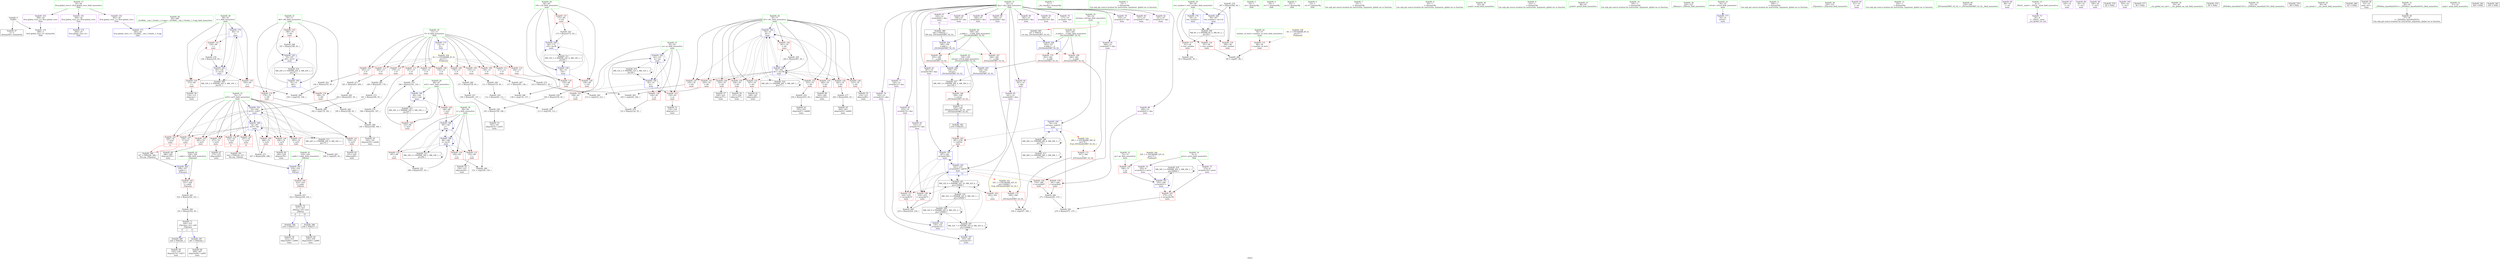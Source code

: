 digraph "SVFG" {
	label="SVFG";

	Node0x562b525c3ed0 [shape=record,color=grey,label="{NodeID: 0\nNullPtr}"];
	Node0x562b525c3ed0 -> Node0x562b525e8a90[style=solid];
	Node0x562b525c3ed0 -> Node0x562b525f1500[style=solid];
	Node0x562b525f9da0 [shape=record,color=grey,label="{NodeID: 277\n263 = Binary(262, 93, )\n}"];
	Node0x562b525f9da0 -> Node0x562b525ea9b0[style=solid];
	Node0x562b525ec480 [shape=record,color=blue,label="{NodeID: 194\n76\<--14\ni61\<--\nmain\n}"];
	Node0x562b525ec480 -> Node0x562b525efd40[style=dashed];
	Node0x562b525ec480 -> Node0x562b525efe10[style=dashed];
	Node0x562b525ec480 -> Node0x562b525efee0[style=dashed];
	Node0x562b525ec480 -> Node0x562b525effb0[style=dashed];
	Node0x562b525ec480 -> Node0x562b525f0080[style=dashed];
	Node0x562b525ec480 -> Node0x562b525f0150[style=dashed];
	Node0x562b525ec480 -> Node0x562b525f0220[style=dashed];
	Node0x562b525ec480 -> Node0x562b525f02f0[style=dashed];
	Node0x562b525ec480 -> Node0x562b525f03c0[style=dashed];
	Node0x562b525ec480 -> Node0x562b525f0490[style=dashed];
	Node0x562b525ec480 -> Node0x562b525ec480[style=dashed];
	Node0x562b525ec480 -> Node0x562b525ec7c0[style=dashed];
	Node0x562b525ec480 -> Node0x562b5260cb60[style=dashed];
	Node0x562b525e9040 [shape=record,color=red,label="{NodeID: 111\n187\<--13\n\<--P\nmain\n}"];
	Node0x562b525e9040 -> Node0x562b525f9920[style=solid];
	Node0x562b525e7a00 [shape=record,color=green,label="{NodeID: 28\n64\<--65\ni16\<--i16_field_insensitive\nmain\n}"];
	Node0x562b525e7a00 -> Node0x562b525eeb60[style=solid];
	Node0x562b525e7a00 -> Node0x562b525eec30[style=solid];
	Node0x562b525e7a00 -> Node0x562b525eed00[style=solid];
	Node0x562b525e7a00 -> Node0x562b525f1bb0[style=solid];
	Node0x562b525e7a00 -> Node0x562b525f1fc0[style=solid];
	Node0x562b52624220 [shape=record,color=black,label="{NodeID: 388\n327 = PHI(228, 266, )\n0th arg _Z5prawyi }"];
	Node0x562b52624220 -> Node0x562b525ecb00[style=solid];
	Node0x562b525ef6c0 [shape=record,color=red,label="{NodeID: 139\n228\<--74\n\<--m55\nmain\n|{<s0>9}}"];
	Node0x562b525ef6c0:s0 -> Node0x562b52624220[style=solid,color=red];
	Node0x562b525ea260 [shape=record,color=black,label="{NodeID: 56\n222\<--219\nidxprom69\<--call68\nmain\n}"];
	Node0x562b525f6510 [shape=record,color=grey,label="{NodeID: 250\n112 = Binary(93, 111, )\n}"];
	Node0x562b525f6510 -> Node0x562b525fa9a0[style=solid];
	Node0x562b525f0d80 [shape=record,color=red,label="{NodeID: 167\n348\<--340\n\<--__a.addr\n_ZSt3minIxERKT_S2_S2_\n}"];
	Node0x562b525f0d80 -> Node0x562b525f1190[style=solid];
	Node0x562b525eb920 [shape=record,color=purple,label="{NodeID: 84\n238\<--10\narrayidx78\<--dyn\nmain\n}"];
	Node0x562b525c8a90 [shape=record,color=green,label="{NodeID: 1\n7\<--1\n__dso_handle\<--dummyObj\nGlob }"];
	Node0x562b525f9f20 [shape=record,color=grey,label="{NodeID: 278\n125 = Binary(124, 93, )\n}"];
	Node0x562b525f9f20 -> Node0x562b525f1a10[style=solid];
	Node0x562b525ec550 [shape=record,color=blue,label="{NodeID: 195\n241\<--235\narrayidx80\<--add76\nmain\n|{|<s8>12}}"];
	Node0x562b525ec550 -> Node0x562b525f0560[style=dashed];
	Node0x562b525ec550 -> Node0x562b525f0630[style=dashed];
	Node0x562b525ec550 -> Node0x562b525f0700[style=dashed];
	Node0x562b525ec550 -> Node0x562b525f07d0[style=dashed];
	Node0x562b525ec550 -> Node0x562b525f0970[style=dashed];
	Node0x562b525ec550 -> Node0x562b525ec550[style=dashed];
	Node0x562b525ec550 -> Node0x562b525ec6f0[style=dashed];
	Node0x562b525ec550 -> Node0x562b52607c60[style=dashed];
	Node0x562b525ec550:s8 -> Node0x562b52611470[style=dashed,color=red];
	Node0x562b525e9110 [shape=record,color=red,label="{NodeID: 112\n200\<--13\n\<--P\nmain\n}"];
	Node0x562b525e9110 -> Node0x562b525f94a0[style=solid];
	Node0x562b525e7ad0 [shape=record,color=green,label="{NodeID: 29\n66\<--67\nm21\<--m21_field_insensitive\nmain\n}"];
	Node0x562b525e7ad0 -> Node0x562b525eedd0[style=solid];
	Node0x562b525e7ad0 -> Node0x562b525eeea0[style=solid];
	Node0x562b525e7ad0 -> Node0x562b525f1c80[style=solid];
	Node0x562b52624430 [shape=record,color=black,label="{NodeID: 389\n336 = PHI(252, )\n0th arg _ZSt3minIxERKT_S2_S2_ }"];
	Node0x562b52624430 -> Node0x562b525ecbd0[style=solid];
	Node0x562b525ef790 [shape=record,color=red,label="{NodeID: 140\n239\<--74\n\<--m55\nmain\n}"];
	Node0x562b525ef790 -> Node0x562b525ea5a0[style=solid];
	Node0x562b525ea330 [shape=record,color=black,label="{NodeID: 57\n226\<--225\nidxprom71\<--\nmain\n}"];
	Node0x562b52611710 [shape=record,color=yellow,style=double,label="{NodeID: 334\n2V_1 = ENCHI(MR_2V_0)\npts\{15 \}\nFun[main]}"];
	Node0x562b52611710 -> Node0x562b525e9ab0[style=dashed];
	Node0x562b52611710 -> Node0x562b525e8b60[style=dashed];
	Node0x562b52611710 -> Node0x562b525e8c30[style=dashed];
	Node0x562b52611710 -> Node0x562b525e8d00[style=dashed];
	Node0x562b52611710 -> Node0x562b525e8dd0[style=dashed];
	Node0x562b52611710 -> Node0x562b525e8ea0[style=dashed];
	Node0x562b52611710 -> Node0x562b525e8f70[style=dashed];
	Node0x562b52611710 -> Node0x562b525e9040[style=dashed];
	Node0x562b52611710 -> Node0x562b525e9110[style=dashed];
	Node0x562b52611710 -> Node0x562b525e91e0[style=dashed];
	Node0x562b52611710 -> Node0x562b525e92b0[style=dashed];
	Node0x562b525f6690 [shape=record,color=grey,label="{NodeID: 251\n168 = Binary(167, 93, )\n}"];
	Node0x562b525f6690 -> Node0x562b525f1ef0[style=solid];
	Node0x562b525f0e50 [shape=record,color=red,label="{NodeID: 168\n355\<--340\n\<--__a.addr\n_ZSt3minIxERKT_S2_S2_\n}"];
	Node0x562b525f0e50 -> Node0x562b525ece40[style=solid];
	Node0x562b525eb9f0 [shape=record,color=purple,label="{NodeID: 85\n241\<--10\narrayidx80\<--dyn\nmain\n}"];
	Node0x562b525eb9f0 -> Node0x562b525ec550[style=solid];
	Node0x562b525c8b20 [shape=record,color=green,label="{NodeID: 2\n14\<--1\n\<--dummyObj\nCan only get source location for instruction, argument, global var or function.}"];
	Node0x562b525fa0a0 [shape=record,color=grey,label="{NodeID: 279\n307 = Binary(306, 93, )\n}"];
	Node0x562b525fa0a0 -> Node0x562b525ec960[style=solid];
	Node0x562b525ec620 [shape=record,color=blue,label="{NodeID: 196\n78\<--276\nref.tmp\<--add101\nmain\n|{|<s2>12}}"];
	Node0x562b525ec620 -> Node0x562b525f0970[style=dashed];
	Node0x562b525ec620 -> Node0x562b52605960[style=dashed];
	Node0x562b525ec620:s2 -> Node0x562b52611550[style=dashed,color=red];
	Node0x562b525e91e0 [shape=record,color=red,label="{NodeID: 113\n211\<--13\n\<--P\nmain\n}"];
	Node0x562b525e91e0 -> Node0x562b525f9620[style=solid];
	Node0x562b525e7ba0 [shape=record,color=green,label="{NodeID: 30\n68\<--69\nj\<--j_field_insensitive\nmain\n}"];
	Node0x562b525e7ba0 -> Node0x562b525eef70[style=solid];
	Node0x562b525e7ba0 -> Node0x562b525ef040[style=solid];
	Node0x562b525e7ba0 -> Node0x562b525ef110[style=solid];
	Node0x562b525e7ba0 -> Node0x562b525f1d50[style=solid];
	Node0x562b525e7ba0 -> Node0x562b525f1ef0[style=solid];
	Node0x562b52624540 [shape=record,color=black,label="{NodeID: 390\n337 = PHI(78, )\n1st arg _ZSt3minIxERKT_S2_S2_ }"];
	Node0x562b52624540 -> Node0x562b525ecca0[style=solid];
	Node0x562b525ef860 [shape=record,color=red,label="{NodeID: 141\n250\<--74\n\<--m55\nmain\n}"];
	Node0x562b525ef860 -> Node0x562b525ea740[style=solid];
	Node0x562b525ea400 [shape=record,color=black,label="{NodeID: 58\n232\<--229\nidxprom74\<--call73\nmain\n}"];
	Node0x562b525ed330 [shape=record,color=grey,label="{NodeID: 252\n104 = Binary(103, 93, )\n}"];
	Node0x562b525ed330 -> Node0x562b525fa820[style=solid];
	Node0x562b525f0f20 [shape=record,color=red,label="{NodeID: 169\n346\<--342\n\<--__b.addr\n_ZSt3minIxERKT_S2_S2_\n}"];
	Node0x562b525f0f20 -> Node0x562b525f10c0[style=solid];
	Node0x562b525ebac0 [shape=record,color=purple,label="{NodeID: 86\n249\<--10\narrayidx83\<--dyn\nmain\n}"];
	Node0x562b525c7a90 [shape=record,color=green,label="{NodeID: 3\n16\<--1\n.str\<--dummyObj\nGlob }"];
	Node0x562b525fa220 [shape=record,color=grey,label="{NodeID: 280\n271 = Binary(261, 270, )\n}"];
	Node0x562b525fa220 -> Node0x562b525ee230[style=solid];
	Node0x562b525ec6f0 [shape=record,color=blue,label="{NodeID: 197\n287\<--281\narrayidx106\<--\nmain\n}"];
	Node0x562b525ec6f0 -> Node0x562b525f0560[style=dashed];
	Node0x562b525ec6f0 -> Node0x562b525f0630[style=dashed];
	Node0x562b525ec6f0 -> Node0x562b525ec550[style=dashed];
	Node0x562b525ec6f0 -> Node0x562b52607c60[style=dashed];
	Node0x562b525e92b0 [shape=record,color=red,label="{NodeID: 114\n244\<--13\n\<--P\nmain\n}"];
	Node0x562b525e92b0 -> Node0x562b525fa6a0[style=solid];
	Node0x562b525e7c70 [shape=record,color=green,label="{NodeID: 31\n70\<--71\ni40\<--i40_field_insensitive\nmain\n}"];
	Node0x562b525e7c70 -> Node0x562b525ef1e0[style=solid];
	Node0x562b525e7c70 -> Node0x562b525ef2b0[style=solid];
	Node0x562b525e7c70 -> Node0x562b525ef380[style=solid];
	Node0x562b525e7c70 -> Node0x562b525f2090[style=solid];
	Node0x562b525e7c70 -> Node0x562b525ec2e0[style=solid];
	Node0x562b52624650 [shape=record,color=black,label="{NodeID: 391\n318 = PHI(218, 257, )\n0th arg _Z4lewyi }"];
	Node0x562b52624650 -> Node0x562b525eca30[style=solid];
	Node0x562b52609f60 [shape=record,color=black,label="{NodeID: 308\nMR_8V_3 = PHI(MR_8V_4, MR_8V_2, )\npts\{59 \}\n}"];
	Node0x562b52609f60 -> Node0x562b525ee410[style=dashed];
	Node0x562b52609f60 -> Node0x562b525ee4e0[style=dashed];
	Node0x562b52609f60 -> Node0x562b525ee5b0[style=dashed];
	Node0x562b52609f60 -> Node0x562b525ec960[style=dashed];
	Node0x562b525ef930 [shape=record,color=red,label="{NodeID: 142\n257\<--74\n\<--m55\nmain\n|{<s0>10}}"];
	Node0x562b525ef930:s0 -> Node0x562b52624650[style=solid,color=red];
	Node0x562b525ea4d0 [shape=record,color=black,label="{NodeID: 59\n237\<--236\nidxprom77\<--\nmain\n}"];
	Node0x562b52611900 [shape=record,color=yellow,style=double,label="{NodeID: 336\n6V_1 = ENCHI(MR_6V_0)\npts\{57 \}\nFun[main]}"];
	Node0x562b52611900 -> Node0x562b525ee340[style=dashed];
	Node0x562b525ed4b0 [shape=record,color=grey,label="{NodeID: 253\n323 = Binary(324, 322, )\n}"];
	Node0x562b525ed4b0 -> Node0x562b525eadc0[style=solid];
	Node0x562b525f0ff0 [shape=record,color=red,label="{NodeID: 170\n352\<--342\n\<--__b.addr\n_ZSt3minIxERKT_S2_S2_\n}"];
	Node0x562b525f0ff0 -> Node0x562b525ecd70[style=solid];
	Node0x562b525ebb90 [shape=record,color=purple,label="{NodeID: 87\n252\<--10\narrayidx85\<--dyn\nmain\n|{<s0>12}}"];
	Node0x562b525ebb90:s0 -> Node0x562b52624430[style=solid,color=red];
	Node0x562b525c7b20 [shape=record,color=green,label="{NodeID: 4\n18\<--1\n.str.1\<--dummyObj\nGlob }"];
	Node0x562b525fa3a0 [shape=record,color=grey,label="{NodeID: 281\n332 = Binary(324, 331, )\n}"];
	Node0x562b525fa3a0 -> Node0x562b525fa520[style=solid];
	Node0x562b525ec7c0 [shape=record,color=blue,label="{NodeID: 198\n76\<--292\ni61\<--inc108\nmain\n}"];
	Node0x562b525ec7c0 -> Node0x562b525efd40[style=dashed];
	Node0x562b525ec7c0 -> Node0x562b525efe10[style=dashed];
	Node0x562b525ec7c0 -> Node0x562b525efee0[style=dashed];
	Node0x562b525ec7c0 -> Node0x562b525effb0[style=dashed];
	Node0x562b525ec7c0 -> Node0x562b525f0080[style=dashed];
	Node0x562b525ec7c0 -> Node0x562b525f0150[style=dashed];
	Node0x562b525ec7c0 -> Node0x562b525f0220[style=dashed];
	Node0x562b525ec7c0 -> Node0x562b525f02f0[style=dashed];
	Node0x562b525ec7c0 -> Node0x562b525f03c0[style=dashed];
	Node0x562b525ec7c0 -> Node0x562b525f0490[style=dashed];
	Node0x562b525ec7c0 -> Node0x562b525ec480[style=dashed];
	Node0x562b525ec7c0 -> Node0x562b525ec7c0[style=dashed];
	Node0x562b525ec7c0 -> Node0x562b5260cb60[style=dashed];
	Node0x562b525ee340 [shape=record,color=red,label="{NodeID: 115\n88\<--56\n\<--number_of_tests\nmain\n}"];
	Node0x562b525ee340 -> Node0x562b525fab20[style=solid];
	Node0x562b525e7d40 [shape=record,color=green,label="{NodeID: 32\n72\<--73\npr\<--pr_field_insensitive\nmain\n}"];
	Node0x562b525e7d40 -> Node0x562b525ef450[style=solid];
	Node0x562b5260a460 [shape=record,color=black,label="{NodeID: 309\nMR_10V_2 = PHI(MR_10V_4, MR_10V_1, )\npts\{61 \}\n}"];
	Node0x562b5260a460 -> Node0x562b525f17a0[style=dashed];
	Node0x562b525efa00 [shape=record,color=red,label="{NodeID: 143\n266\<--74\n\<--m55\nmain\n|{<s0>11}}"];
	Node0x562b525efa00:s0 -> Node0x562b52624220[style=solid,color=red];
	Node0x562b525ea5a0 [shape=record,color=black,label="{NodeID: 60\n240\<--239\nidxprom79\<--\nmain\n}"];
	Node0x562b525ed630 [shape=record,color=grey,label="{NodeID: 254\n92 = Binary(91, 93, )\n}"];
	Node0x562b525f10c0 [shape=record,color=red,label="{NodeID: 171\n347\<--346\n\<--\n_ZSt3minIxERKT_S2_S2_\n}"];
	Node0x562b525f10c0 -> Node0x562b525fb2a0[style=solid];
	Node0x562b525ebc60 [shape=record,color=purple,label="{NodeID: 88\n256\<--10\narrayidx88\<--dyn\nmain\n}"];
	Node0x562b525c7bb0 [shape=record,color=green,label="{NodeID: 5\n20\<--1\n.str.2\<--dummyObj\nGlob }"];
	Node0x562b525fa520 [shape=record,color=grey,label="{NodeID: 282\n333 = Binary(332, 93, )\n}"];
	Node0x562b525fa520 -> Node0x562b525eae90[style=solid];
	Node0x562b525ec890 [shape=record,color=blue,label="{NodeID: 199\n74\<--297\nm55\<--dec\nmain\n}"];
	Node0x562b525ec890 -> Node0x562b525ef520[style=dashed];
	Node0x562b525ec890 -> Node0x562b525ef5f0[style=dashed];
	Node0x562b525ec890 -> Node0x562b525ef6c0[style=dashed];
	Node0x562b525ec890 -> Node0x562b525ef790[style=dashed];
	Node0x562b525ec890 -> Node0x562b525ef860[style=dashed];
	Node0x562b525ec890 -> Node0x562b525ef930[style=dashed];
	Node0x562b525ec890 -> Node0x562b525efa00[style=dashed];
	Node0x562b525ec890 -> Node0x562b525efad0[style=dashed];
	Node0x562b525ec890 -> Node0x562b525efba0[style=dashed];
	Node0x562b525ec890 -> Node0x562b525efc70[style=dashed];
	Node0x562b525ec890 -> Node0x562b525ec890[style=dashed];
	Node0x562b525ec890 -> Node0x562b5260c660[style=dashed];
	Node0x562b525ee410 [shape=record,color=red,label="{NodeID: 116\n87\<--58\n\<--test_number\nmain\n}"];
	Node0x562b525ee410 -> Node0x562b525fab20[style=solid];
	Node0x562b525e7e10 [shape=record,color=green,label="{NodeID: 33\n74\<--75\nm55\<--m55_field_insensitive\nmain\n}"];
	Node0x562b525e7e10 -> Node0x562b525ef520[style=solid];
	Node0x562b525e7e10 -> Node0x562b525ef5f0[style=solid];
	Node0x562b525e7e10 -> Node0x562b525ef6c0[style=solid];
	Node0x562b525e7e10 -> Node0x562b525ef790[style=solid];
	Node0x562b525e7e10 -> Node0x562b525ef860[style=solid];
	Node0x562b525e7e10 -> Node0x562b525ef930[style=solid];
	Node0x562b525e7e10 -> Node0x562b525efa00[style=solid];
	Node0x562b525e7e10 -> Node0x562b525efad0[style=solid];
	Node0x562b525e7e10 -> Node0x562b525efba0[style=solid];
	Node0x562b525e7e10 -> Node0x562b525efc70[style=solid];
	Node0x562b525e7e10 -> Node0x562b525ec3b0[style=solid];
	Node0x562b525e7e10 -> Node0x562b525ec890[style=solid];
	Node0x562b5260a960 [shape=record,color=black,label="{NodeID: 310\nMR_12V_2 = PHI(MR_12V_3, MR_12V_1, )\npts\{63 \}\n}"];
	Node0x562b5260a960 -> Node0x562b525f1870[style=dashed];
	Node0x562b5260a960 -> Node0x562b5260a960[style=dashed];
	Node0x562b525efad0 [shape=record,color=red,label="{NodeID: 144\n272\<--74\n\<--m55\nmain\n}"];
	Node0x562b525efad0 -> Node0x562b525eab50[style=solid];
	Node0x562b525ea670 [shape=record,color=black,label="{NodeID: 61\n248\<--247\nidxprom82\<--\nmain\n}"];
	Node0x562b525ed7b0 [shape=record,color=grey,label="{NodeID: 255\n254 = Binary(253, 93, )\n}"];
	Node0x562b525ed7b0 -> Node0x562b525ea810[style=solid];
	Node0x562b525f1190 [shape=record,color=red,label="{NodeID: 172\n349\<--348\n\<--\n_ZSt3minIxERKT_S2_S2_\n}"];
	Node0x562b525f1190 -> Node0x562b525fb2a0[style=solid];
	Node0x562b525ebd30 [shape=record,color=purple,label="{NodeID: 89\n260\<--10\narrayidx91\<--dyn\nmain\n}"];
	Node0x562b525ebd30 -> Node0x562b525f0700[style=solid];
	Node0x562b525c7c40 [shape=record,color=green,label="{NodeID: 6\n22\<--1\n.str.3\<--dummyObj\nGlob }"];
	Node0x562b525fa6a0 [shape=record,color=grey,label="{NodeID: 283\n245 = cmp(243, 244, )\n}"];
	Node0x562b525ec960 [shape=record,color=blue,label="{NodeID: 200\n58\<--307\ntest_number\<--inc114\nmain\n}"];
	Node0x562b525ec960 -> Node0x562b52609f60[style=dashed];
	Node0x562b525ee4e0 [shape=record,color=red,label="{NodeID: 117\n91\<--58\n\<--test_number\nmain\n}"];
	Node0x562b525ee4e0 -> Node0x562b525ed630[style=solid];
	Node0x562b525e7ee0 [shape=record,color=green,label="{NodeID: 34\n76\<--77\ni61\<--i61_field_insensitive\nmain\n}"];
	Node0x562b525e7ee0 -> Node0x562b525efd40[style=solid];
	Node0x562b525e7ee0 -> Node0x562b525efe10[style=solid];
	Node0x562b525e7ee0 -> Node0x562b525efee0[style=solid];
	Node0x562b525e7ee0 -> Node0x562b525effb0[style=solid];
	Node0x562b525e7ee0 -> Node0x562b525f0080[style=solid];
	Node0x562b525e7ee0 -> Node0x562b525f0150[style=solid];
	Node0x562b525e7ee0 -> Node0x562b525f0220[style=solid];
	Node0x562b525e7ee0 -> Node0x562b525f02f0[style=solid];
	Node0x562b525e7ee0 -> Node0x562b525f03c0[style=solid];
	Node0x562b525e7ee0 -> Node0x562b525f0490[style=solid];
	Node0x562b525e7ee0 -> Node0x562b525ec480[style=solid];
	Node0x562b525e7ee0 -> Node0x562b525ec7c0[style=solid];
	Node0x562b5260b670 [shape=record,color=black,label="{NodeID: 311\nMR_14V_2 = PHI(MR_14V_4, MR_14V_1, )\npts\{65 \}\n}"];
	Node0x562b5260b670 -> Node0x562b525f1bb0[style=dashed];
	Node0x562b525efba0 [shape=record,color=red,label="{NodeID: 145\n285\<--74\n\<--m55\nmain\n}"];
	Node0x562b525efba0 -> Node0x562b525eacf0[style=solid];
	Node0x562b525ea740 [shape=record,color=black,label="{NodeID: 62\n251\<--250\nidxprom84\<--\nmain\n}"];
	Node0x562b525ed930 [shape=record,color=grey,label="{NodeID: 256\n161 = Binary(158, 160, )\n}"];
	Node0x562b525ed930 -> Node0x562b525e9ff0[style=solid];
	Node0x562b525f1260 [shape=record,color=blue,label="{NodeID: 173\n13\<--14\nP\<--\nGlob }"];
	Node0x562b525f1260 -> Node0x562b52611710[style=dashed];
	Node0x562b525ebe00 [shape=record,color=purple,label="{NodeID: 90\n265\<--10\narrayidx94\<--dyn\nmain\n}"];
	Node0x562b525c7cd0 [shape=record,color=green,label="{NodeID: 7\n25\<--1\n\<--dummyObj\nCan only get source location for instruction, argument, global var or function.}"];
	Node0x562b525fa820 [shape=record,color=grey,label="{NodeID: 284\n105 = cmp(102, 104, )\n}"];
	Node0x562b525eca30 [shape=record,color=blue,label="{NodeID: 201\n319\<--318\ni.addr\<--i\n_Z4lewyi\n}"];
	Node0x562b525eca30 -> Node0x562b525f0b10[style=dashed];
	Node0x562b525ee5b0 [shape=record,color=red,label="{NodeID: 118\n306\<--58\n\<--test_number\nmain\n}"];
	Node0x562b525ee5b0 -> Node0x562b525fa0a0[style=solid];
	Node0x562b525e7fb0 [shape=record,color=green,label="{NodeID: 35\n78\<--79\nref.tmp\<--ref.tmp_field_insensitive\nmain\n|{|<s1>12}}"];
	Node0x562b525e7fb0 -> Node0x562b525ec620[style=solid];
	Node0x562b525e7fb0:s1 -> Node0x562b52624540[style=solid,color=red];
	Node0x562b5260b760 [shape=record,color=black,label="{NodeID: 312\nMR_16V_2 = PHI(MR_16V_3, MR_16V_1, )\npts\{67 \}\n}"];
	Node0x562b5260b760 -> Node0x562b525eedd0[style=dashed];
	Node0x562b5260b760 -> Node0x562b525f1c80[style=dashed];
	Node0x562b5260b760 -> Node0x562b5260b760[style=dashed];
	Node0x562b525efc70 [shape=record,color=red,label="{NodeID: 146\n296\<--74\n\<--m55\nmain\n}"];
	Node0x562b525efc70 -> Node0x562b525f9aa0[style=solid];
	Node0x562b525ea810 [shape=record,color=black,label="{NodeID: 63\n255\<--254\nidxprom87\<--add86\nmain\n}"];
	Node0x562b525edab0 [shape=record,color=grey,label="{NodeID: 257\n158 = Binary(93, 157, )\n}"];
	Node0x562b525edab0 -> Node0x562b525ed930[style=solid];
	Node0x562b525f1330 [shape=record,color=blue,label="{NodeID: 174\n364\<--25\nllvm.global_ctors_0\<--\nGlob }"];
	Node0x562b525ebed0 [shape=record,color=purple,label="{NodeID: 91\n269\<--10\narrayidx97\<--dyn\nmain\n}"];
	Node0x562b525ebed0 -> Node0x562b525f07d0[style=solid];
	Node0x562b525c4070 [shape=record,color=green,label="{NodeID: 8\n93\<--1\n\<--dummyObj\nCan only get source location for instruction, argument, global var or function.}"];
	Node0x562b525fa9a0 [shape=record,color=grey,label="{NodeID: 285\n113 = cmp(109, 112, )\n}"];
	Node0x562b525ecb00 [shape=record,color=blue,label="{NodeID: 202\n328\<--327\ni.addr\<--i\n_Z5prawyi\n}"];
	Node0x562b525ecb00 -> Node0x562b525f0be0[style=dashed];
	Node0x562b525ee680 [shape=record,color=red,label="{NodeID: 119\n102\<--60\n\<--i\nmain\n}"];
	Node0x562b525ee680 -> Node0x562b525fa820[style=solid];
	Node0x562b525e8080 [shape=record,color=green,label="{NodeID: 36\n83\<--84\nscanf\<--scanf_field_insensitive\n}"];
	Node0x562b5260bc60 [shape=record,color=black,label="{NodeID: 313\nMR_18V_2 = PHI(MR_18V_3, MR_18V_1, )\npts\{69 \}\n}"];
	Node0x562b5260bc60 -> Node0x562b525f1d50[style=dashed];
	Node0x562b5260bc60 -> Node0x562b5260bc60[style=dashed];
	Node0x562b525efd40 [shape=record,color=red,label="{NodeID: 147\n210\<--76\n\<--i61\nmain\n}"];
	Node0x562b525efd40 -> Node0x562b525fb420[style=solid];
	Node0x562b525ea8e0 [shape=record,color=black,label="{NodeID: 64\n259\<--258\nidxprom90\<--call89\nmain\n}"];
	Node0x562b525edc30 [shape=record,color=grey,label="{NodeID: 258\n292 = Binary(291, 93, )\n}"];
	Node0x562b525edc30 -> Node0x562b525ec7c0[style=solid];
	Node0x562b525f1400 [shape=record,color=blue,label="{NodeID: 175\n365\<--26\nllvm.global_ctors_1\<--_GLOBAL__sub_I_Onufry_1_0.cpp\nGlob }"];
	Node0x562b525ebfa0 [shape=record,color=purple,label="{NodeID: 92\n284\<--10\narrayidx104\<--dyn\nmain\n}"];
	Node0x562b525c4100 [shape=record,color=green,label="{NodeID: 9\n122\<--1\n\<--dummyObj\nCan only get source location for instruction, argument, global var or function.}"];
	Node0x562b525fab20 [shape=record,color=grey,label="{NodeID: 286\n89 = cmp(87, 88, )\n}"];
	Node0x562b525ecbd0 [shape=record,color=blue,label="{NodeID: 203\n340\<--336\n__a.addr\<--__a\n_ZSt3minIxERKT_S2_S2_\n}"];
	Node0x562b525ecbd0 -> Node0x562b525f0d80[style=dashed];
	Node0x562b525ecbd0 -> Node0x562b525f0e50[style=dashed];
	Node0x562b525ee750 [shape=record,color=red,label="{NodeID: 120\n115\<--60\n\<--i\nmain\n}"];
	Node0x562b525ee750 -> Node0x562b525e9d80[style=solid];
	Node0x562b525e8180 [shape=record,color=green,label="{NodeID: 37\n96\<--97\nprintf\<--printf_field_insensitive\n}"];
	Node0x562b5260c160 [shape=record,color=black,label="{NodeID: 314\nMR_20V_2 = PHI(MR_20V_4, MR_20V_1, )\npts\{71 \}\n}"];
	Node0x562b5260c160 -> Node0x562b525f2090[style=dashed];
	Node0x562b525efe10 [shape=record,color=red,label="{NodeID: 148\n215\<--76\n\<--i61\nmain\n}"];
	Node0x562b525efe10 -> Node0x562b525ea190[style=solid];
	Node0x562b525ea9b0 [shape=record,color=black,label="{NodeID: 65\n264\<--263\nidxprom93\<--add92\nmain\n}"];
	Node0x562b525eddb0 [shape=record,color=grey,label="{NodeID: 259\n160 = Binary(159, 93, )\n}"];
	Node0x562b525eddb0 -> Node0x562b525ed930[style=solid];
	Node0x562b525f1500 [shape=record,color=blue, style = dotted,label="{NodeID: 176\n366\<--3\nllvm.global_ctors_2\<--dummyVal\nGlob }"];
	Node0x562b525ec070 [shape=record,color=purple,label="{NodeID: 93\n287\<--10\narrayidx106\<--dyn\nmain\n}"];
	Node0x562b525ec070 -> Node0x562b525ec6f0[style=solid];
	Node0x562b525c4190 [shape=record,color=green,label="{NodeID: 10\n165\<--1\n\<--dummyObj\nCan only get source location for instruction, argument, global var or function.}"];
	Node0x562b525faca0 [shape=record,color=grey,label="{NodeID: 287\n206 = cmp(205, 93, )\n}"];
	Node0x562b525ecca0 [shape=record,color=blue,label="{NodeID: 204\n342\<--337\n__b.addr\<--__b\n_ZSt3minIxERKT_S2_S2_\n}"];
	Node0x562b525ecca0 -> Node0x562b525f0f20[style=dashed];
	Node0x562b525ecca0 -> Node0x562b525f0ff0[style=dashed];
	Node0x562b525ee820 [shape=record,color=red,label="{NodeID: 121\n129\<--60\n\<--i\nmain\n}"];
	Node0x562b525ee820 -> Node0x562b525f9c20[style=solid];
	Node0x562b525e8280 [shape=record,color=green,label="{NodeID: 38\n220\<--221\n_Z4lewyi\<--_Z4lewyi_field_insensitive\n}"];
	Node0x562b5260c660 [shape=record,color=black,label="{NodeID: 315\nMR_24V_2 = PHI(MR_24V_4, MR_24V_1, )\npts\{75 \}\n}"];
	Node0x562b5260c660 -> Node0x562b525ec3b0[style=dashed];
	Node0x562b525efee0 [shape=record,color=red,label="{NodeID: 149\n225\<--76\n\<--i61\nmain\n}"];
	Node0x562b525efee0 -> Node0x562b525ea330[style=solid];
	Node0x562b525eaa80 [shape=record,color=black,label="{NodeID: 66\n268\<--267\nidxprom96\<--call95\nmain\n}"];
	Node0x562b525edf30 [shape=record,color=grey,label="{NodeID: 260\n157 = Binary(156, 93, )\n}"];
	Node0x562b525edf30 -> Node0x562b525edab0[style=solid];
	Node0x562b525f1600 [shape=record,color=blue,label="{NodeID: 177\n54\<--14\nretval\<--\nmain\n}"];
	Node0x562b525ec140 [shape=record,color=purple,label="{NodeID: 94\n301\<--10\n\<--dyn\nmain\n}"];
	Node0x562b525ec140 -> Node0x562b525f0a40[style=solid];
	Node0x562b525c4220 [shape=record,color=green,label="{NodeID: 11\n298\<--1\n\<--dummyObj\nCan only get source location for instruction, argument, global var or function.}"];
	Node0x562b525fae20 [shape=record,color=grey,label="{NodeID: 288\n138 = cmp(135, 137, )\n}"];
	Node0x562b525ecd70 [shape=record,color=blue,label="{NodeID: 205\n338\<--352\nretval\<--\n_ZSt3minIxERKT_S2_S2_\n}"];
	Node0x562b525ecd70 -> Node0x562b52610260[style=dashed];
	Node0x562b525ee8f0 [shape=record,color=red,label="{NodeID: 122\n109\<--62\n\<--m\nmain\n}"];
	Node0x562b525ee8f0 -> Node0x562b525fa9a0[style=solid];
	Node0x562b525e8380 [shape=record,color=green,label="{NodeID: 39\n230\<--231\n_Z5prawyi\<--_Z5prawyi_field_insensitive\n}"];
	Node0x562b5260cb60 [shape=record,color=black,label="{NodeID: 316\nMR_26V_2 = PHI(MR_26V_3, MR_26V_1, )\npts\{77 \}\n}"];
	Node0x562b5260cb60 -> Node0x562b525ec480[style=dashed];
	Node0x562b5260cb60 -> Node0x562b5260cb60[style=dashed];
	Node0x562b525effb0 [shape=record,color=red,label="{NodeID: 150\n236\<--76\n\<--i61\nmain\n}"];
	Node0x562b525effb0 -> Node0x562b525ea4d0[style=solid];
	Node0x562b525eab50 [shape=record,color=black,label="{NodeID: 67\n273\<--272\nidxprom99\<--\nmain\n}"];
	Node0x562b52612000 [shape=record,color=yellow,style=double,label="{NodeID: 344\n22V_1 = ENCHI(MR_22V_0)\npts\{73 \}\nFun[main]}"];
	Node0x562b52612000 -> Node0x562b525ef450[style=dashed];
	Node0x562b525ee0b0 [shape=record,color=grey,label="{NodeID: 261\n173 = Binary(172, 93, )\n}"];
	Node0x562b525ee0b0 -> Node0x562b525f1fc0[style=solid];
	Node0x562b525f16d0 [shape=record,color=blue,label="{NodeID: 178\n58\<--14\ntest_number\<--\nmain\n}"];
	Node0x562b525f16d0 -> Node0x562b52609f60[style=dashed];
	Node0x562b525ec210 [shape=record,color=purple,label="{NodeID: 95\n81\<--16\n\<--.str\nmain\n}"];
	Node0x562b525c42e0 [shape=record,color=green,label="{NodeID: 12\n324\<--1\n\<--dummyObj\nCan only get source location for instruction, argument, global var or function.}"];
	Node0x562b525fafa0 [shape=record,color=grey,label="{NodeID: 289\n151 = cmp(149, 150, )\n}"];
	Node0x562b525ece40 [shape=record,color=blue,label="{NodeID: 206\n338\<--355\nretval\<--\n_ZSt3minIxERKT_S2_S2_\n}"];
	Node0x562b525ece40 -> Node0x562b52610260[style=dashed];
	Node0x562b525ee9c0 [shape=record,color=red,label="{NodeID: 123\n118\<--62\n\<--m\nmain\n}"];
	Node0x562b525ee9c0 -> Node0x562b525e9e50[style=solid];
	Node0x562b525e8480 [shape=record,color=green,label="{NodeID: 40\n279\<--280\n_ZSt3minIxERKT_S2_S2_\<--_ZSt3minIxERKT_S2_S2__field_insensitive\n}"];
	Node0x562b5260d060 [shape=record,color=black,label="{NodeID: 317\nMR_28V_2 = PHI(MR_28V_3, MR_28V_1, )\npts\{79 \}\n}"];
	Node0x562b5260d060 -> Node0x562b52605960[style=dashed];
	Node0x562b5260d060 -> Node0x562b5260d060[style=dashed];
	Node0x562b525f0080 [shape=record,color=red,label="{NodeID: 151\n243\<--76\n\<--i61\nmain\n}"];
	Node0x562b525f0080 -> Node0x562b525fa6a0[style=solid];
	Node0x562b525eac20 [shape=record,color=black,label="{NodeID: 68\n283\<--282\nidxprom103\<--\nmain\n}"];
	Node0x562b525ee230 [shape=record,color=grey,label="{NodeID: 262\n276 = Binary(271, 275, )\n}"];
	Node0x562b525ee230 -> Node0x562b525ec620[style=solid];
	Node0x562b525f17a0 [shape=record,color=blue,label="{NodeID: 179\n60\<--14\ni\<--\nmain\n}"];
	Node0x562b525f17a0 -> Node0x562b525ee680[style=dashed];
	Node0x562b525f17a0 -> Node0x562b525ee750[style=dashed];
	Node0x562b525f17a0 -> Node0x562b525ee820[style=dashed];
	Node0x562b525f17a0 -> Node0x562b525f1ae0[style=dashed];
	Node0x562b525f17a0 -> Node0x562b5260a460[style=dashed];
	Node0x562b525e93a0 [shape=record,color=purple,label="{NodeID: 96\n98\<--16\n\<--.str\nmain\n}"];
	Node0x562b525c9040 [shape=record,color=green,label="{NodeID: 13\n4\<--6\n_ZStL8__ioinit\<--_ZStL8__ioinit_field_insensitive\nGlob }"];
	Node0x562b525c9040 -> Node0x562b525eb030[style=solid];
	Node0x562b525fb120 [shape=record,color=grey,label="{NodeID: 290\n182 = cmp(178, 181, )\n}"];
	Node0x562b525eea90 [shape=record,color=red,label="{NodeID: 124\n124\<--62\n\<--m\nmain\n}"];
	Node0x562b525eea90 -> Node0x562b525f9f20[style=solid];
	Node0x562b525e8580 [shape=record,color=green,label="{NodeID: 41\n319\<--320\ni.addr\<--i.addr_field_insensitive\n_Z4lewyi\n}"];
	Node0x562b525e8580 -> Node0x562b525f0b10[style=solid];
	Node0x562b525e8580 -> Node0x562b525eca30[style=solid];
	Node0x562b5260d560 [shape=record,color=black,label="{NodeID: 318\nMR_30V_2 = PHI(MR_30V_3, MR_30V_1, )\npts\{90000 \}\n}"];
	Node0x562b5260d560 -> Node0x562b525f08a0[style=dashed];
	Node0x562b5260d560 -> Node0x562b525f2160[style=dashed];
	Node0x562b5260d560 -> Node0x562b5260d560[style=dashed];
	Node0x562b525f0150 [shape=record,color=red,label="{NodeID: 152\n247\<--76\n\<--i61\nmain\n}"];
	Node0x562b525f0150 -> Node0x562b525ea670[style=solid];
	Node0x562b525eacf0 [shape=record,color=black,label="{NodeID: 69\n286\<--285\nidxprom105\<--\nmain\n}"];
	Node0x562b525f88a0 [shape=record,color=grey,label="{NodeID: 263\n180 = Binary(93, 179, )\n}"];
	Node0x562b525f88a0 -> Node0x562b525f97a0[style=solid];
	Node0x562b525f1870 [shape=record,color=blue,label="{NodeID: 180\n62\<--14\nm\<--\nmain\n}"];
	Node0x562b525f1870 -> Node0x562b525ee8f0[style=dashed];
	Node0x562b525f1870 -> Node0x562b525ee9c0[style=dashed];
	Node0x562b525f1870 -> Node0x562b525eea90[style=dashed];
	Node0x562b525f1870 -> Node0x562b525f1870[style=dashed];
	Node0x562b525f1870 -> Node0x562b525f1a10[style=dashed];
	Node0x562b525f1870 -> Node0x562b5260a960[style=dashed];
	Node0x562b525e9470 [shape=record,color=purple,label="{NodeID: 97\n140\<--16\n\<--.str\nmain\n}"];
	Node0x562b525c9140 [shape=record,color=green,label="{NodeID: 14\n8\<--9\nprice\<--price_field_insensitive\nGlob }"];
	Node0x562b525c9140 -> Node0x562b525eb100[style=solid];
	Node0x562b525c9140 -> Node0x562b525eb1d0[style=solid];
	Node0x562b525fb2a0 [shape=record,color=grey,label="{NodeID: 291\n350 = cmp(347, 349, )\n}"];
	Node0x562b525eeb60 [shape=record,color=red,label="{NodeID: 125\n135\<--64\n\<--i16\nmain\n}"];
	Node0x562b525eeb60 -> Node0x562b525fae20[style=solid];
	Node0x562b525e8650 [shape=record,color=green,label="{NodeID: 42\n328\<--329\ni.addr\<--i.addr_field_insensitive\n_Z5prawyi\n}"];
	Node0x562b525e8650 -> Node0x562b525f0be0[style=solid];
	Node0x562b525e8650 -> Node0x562b525ecb00[style=solid];
	Node0x562b5260da60 [shape=record,color=black,label="{NodeID: 319\nMR_32V_2 = PHI(MR_32V_9, MR_32V_1, )\npts\{120000 \}\n}"];
	Node0x562b5260da60 -> Node0x562b52606860[style=dashed];
	Node0x562b5260da60 -> Node0x562b52607c60[style=dashed];
	Node0x562b5260da60 -> Node0x562b5260fd60[style=dashed];
	Node0x562b525f0220 [shape=record,color=red,label="{NodeID: 153\n253\<--76\n\<--i61\nmain\n}"];
	Node0x562b525f0220 -> Node0x562b525ed7b0[style=solid];
	Node0x562b525eadc0 [shape=record,color=black,label="{NodeID: 70\n317\<--323\n_Z4lewyi_ret\<--mul\n_Z4lewyi\n|{<s0>8|<s1>10}}"];
	Node0x562b525eadc0:s0 -> Node0x562b52623d00[style=solid,color=blue];
	Node0x562b525eadc0:s1 -> Node0x562b52623fa0[style=solid,color=blue];
	Node0x562b525f8a20 [shape=record,color=grey,label="{NodeID: 264\n190 = Binary(189, 93, )\n}"];
	Node0x562b525f8a20 -> Node0x562b525f8d20[style=solid];
	Node0x562b525f1940 [shape=record,color=blue,label="{NodeID: 181\n120\<--122\narrayidx12\<--\nmain\n}"];
	Node0x562b525f1940 -> Node0x562b5260fd60[style=dashed];
	Node0x562b525e9540 [shape=record,color=purple,label="{NodeID: 98\n94\<--18\n\<--.str.1\nmain\n}"];
	Node0x562b525c9240 [shape=record,color=green,label="{NodeID: 15\n10\<--12\ndyn\<--dyn_field_insensitive\nGlob }"];
	Node0x562b525c9240 -> Node0x562b525eb2a0[style=solid];
	Node0x562b525c9240 -> Node0x562b525eb370[style=solid];
	Node0x562b525c9240 -> Node0x562b525eb440[style=solid];
	Node0x562b525c9240 -> Node0x562b525eb510[style=solid];
	Node0x562b525c9240 -> Node0x562b525eb5e0[style=solid];
	Node0x562b525c9240 -> Node0x562b525eb6b0[style=solid];
	Node0x562b525c9240 -> Node0x562b525eb780[style=solid];
	Node0x562b525c9240 -> Node0x562b525eb850[style=solid];
	Node0x562b525c9240 -> Node0x562b525eb920[style=solid];
	Node0x562b525c9240 -> Node0x562b525eb9f0[style=solid];
	Node0x562b525c9240 -> Node0x562b525ebac0[style=solid];
	Node0x562b525c9240 -> Node0x562b525ebb90[style=solid];
	Node0x562b525c9240 -> Node0x562b525ebc60[style=solid];
	Node0x562b525c9240 -> Node0x562b525ebd30[style=solid];
	Node0x562b525c9240 -> Node0x562b525ebe00[style=solid];
	Node0x562b525c9240 -> Node0x562b525ebed0[style=solid];
	Node0x562b525c9240 -> Node0x562b525ebfa0[style=solid];
	Node0x562b525c9240 -> Node0x562b525ec070[style=solid];
	Node0x562b525c9240 -> Node0x562b525ec140[style=solid];
	Node0x562b525fb420 [shape=record,color=grey,label="{NodeID: 292\n213 = cmp(210, 212, )\n}"];
	Node0x562b525eec30 [shape=record,color=red,label="{NodeID: 126\n159\<--64\n\<--i16\nmain\n}"];
	Node0x562b525eec30 -> Node0x562b525eddb0[style=solid];
	Node0x562b525e8720 [shape=record,color=green,label="{NodeID: 43\n338\<--339\nretval\<--retval_field_insensitive\n_ZSt3minIxERKT_S2_S2_\n}"];
	Node0x562b525e8720 -> Node0x562b525f0cb0[style=solid];
	Node0x562b525e8720 -> Node0x562b525ecd70[style=solid];
	Node0x562b525e8720 -> Node0x562b525ece40[style=solid];
	Node0x562b525f02f0 [shape=record,color=red,label="{NodeID: 154\n262\<--76\n\<--i61\nmain\n}"];
	Node0x562b525f02f0 -> Node0x562b525f9da0[style=solid];
	Node0x562b525eae90 [shape=record,color=black,label="{NodeID: 71\n326\<--333\n_Z5prawyi_ret\<--add\n_Z5prawyi\n|{<s0>9|<s1>11}}"];
	Node0x562b525eae90:s0 -> Node0x562b52623e60[style=solid,color=blue];
	Node0x562b525eae90:s1 -> Node0x562b526240e0[style=solid,color=blue];
	Node0x562b525f8ba0 [shape=record,color=grey,label="{NodeID: 265\n202 = Binary(201, 93, )\n}"];
	Node0x562b525f8ba0 -> Node0x562b525ec3b0[style=solid];
	Node0x562b525f1a10 [shape=record,color=blue,label="{NodeID: 182\n62\<--125\nm\<--inc\nmain\n}"];
	Node0x562b525f1a10 -> Node0x562b525ee8f0[style=dashed];
	Node0x562b525f1a10 -> Node0x562b525ee9c0[style=dashed];
	Node0x562b525f1a10 -> Node0x562b525eea90[style=dashed];
	Node0x562b525f1a10 -> Node0x562b525f1870[style=dashed];
	Node0x562b525f1a10 -> Node0x562b525f1a10[style=dashed];
	Node0x562b525f1a10 -> Node0x562b5260a960[style=dashed];
	Node0x562b525e9610 [shape=record,color=purple,label="{NodeID: 99\n184\<--20\n\<--.str.2\nmain\n}"];
	Node0x562b525e6fa0 [shape=record,color=green,label="{NodeID: 16\n13\<--15\nP\<--P_field_insensitive\nGlob }"];
	Node0x562b525e6fa0 -> Node0x562b525e9ab0[style=solid];
	Node0x562b525e6fa0 -> Node0x562b525e8b60[style=solid];
	Node0x562b525e6fa0 -> Node0x562b525e8c30[style=solid];
	Node0x562b525e6fa0 -> Node0x562b525e8d00[style=solid];
	Node0x562b525e6fa0 -> Node0x562b525e8dd0[style=solid];
	Node0x562b525e6fa0 -> Node0x562b525e8ea0[style=solid];
	Node0x562b525e6fa0 -> Node0x562b525e8f70[style=solid];
	Node0x562b525e6fa0 -> Node0x562b525e9040[style=solid];
	Node0x562b525e6fa0 -> Node0x562b525e9110[style=solid];
	Node0x562b525e6fa0 -> Node0x562b525e91e0[style=solid];
	Node0x562b525e6fa0 -> Node0x562b525e92b0[style=solid];
	Node0x562b525e6fa0 -> Node0x562b525f1260[style=solid];
	Node0x562b522c6990 [shape=record,color=black,label="{NodeID: 376\n82 = PHI()\n}"];
	Node0x562b525eed00 [shape=record,color=red,label="{NodeID: 127\n172\<--64\n\<--i16\nmain\n}"];
	Node0x562b525eed00 -> Node0x562b525ee0b0[style=solid];
	Node0x562b525e87f0 [shape=record,color=green,label="{NodeID: 44\n340\<--341\n__a.addr\<--__a.addr_field_insensitive\n_ZSt3minIxERKT_S2_S2_\n}"];
	Node0x562b525e87f0 -> Node0x562b525f0d80[style=solid];
	Node0x562b525e87f0 -> Node0x562b525f0e50[style=solid];
	Node0x562b525e87f0 -> Node0x562b525ecbd0[style=solid];
	Node0x562b525f03c0 [shape=record,color=red,label="{NodeID: 155\n282\<--76\n\<--i61\nmain\n}"];
	Node0x562b525f03c0 -> Node0x562b525eac20[style=solid];
	Node0x562b525eaf60 [shape=record,color=black,label="{NodeID: 72\n335\<--358\n_ZSt3minIxERKT_S2_S2__ret\<--\n_ZSt3minIxERKT_S2_S2_\n|{<s0>12}}"];
	Node0x562b525eaf60:s0 -> Node0x562b52623970[style=solid,color=blue];
	Node0x562b525f8d20 [shape=record,color=grey,label="{NodeID: 266\n191 = Binary(188, 190, )\n}"];
	Node0x562b525f8d20 -> Node0x562b525ea0c0[style=solid];
	Node0x562b525f1ae0 [shape=record,color=blue,label="{NodeID: 183\n60\<--130\ni\<--inc14\nmain\n}"];
	Node0x562b525f1ae0 -> Node0x562b525ee680[style=dashed];
	Node0x562b525f1ae0 -> Node0x562b525ee750[style=dashed];
	Node0x562b525f1ae0 -> Node0x562b525ee820[style=dashed];
	Node0x562b525f1ae0 -> Node0x562b525f1ae0[style=dashed];
	Node0x562b525f1ae0 -> Node0x562b5260a460[style=dashed];
	Node0x562b525e96e0 [shape=record,color=purple,label="{NodeID: 100\n303\<--22\n\<--.str.3\nmain\n}"];
	Node0x562b525e7030 [shape=record,color=green,label="{NodeID: 17\n24\<--28\nllvm.global_ctors\<--llvm.global_ctors_field_insensitive\nGlob }"];
	Node0x562b525e7030 -> Node0x562b525e97b0[style=solid];
	Node0x562b525e7030 -> Node0x562b525e98b0[style=solid];
	Node0x562b525e7030 -> Node0x562b525e99b0[style=solid];
	Node0x562b52623570 [shape=record,color=black,label="{NodeID: 377\n36 = PHI()\n}"];
	Node0x562b52605960 [shape=record,color=black,label="{NodeID: 294\nMR_28V_4 = PHI(MR_28V_6, MR_28V_3, )\npts\{79 \}\n}"];
	Node0x562b52605960 -> Node0x562b525ec620[style=dashed];
	Node0x562b52605960 -> Node0x562b52605960[style=dashed];
	Node0x562b52605960 -> Node0x562b5260d060[style=dashed];
	Node0x562b525eedd0 [shape=record,color=red,label="{NodeID: 128\n143\<--66\n\<--m21\nmain\n}"];
	Node0x562b525eedd0 -> Node0x562b525f9320[style=solid];
	Node0x562b525e88c0 [shape=record,color=green,label="{NodeID: 45\n342\<--343\n__b.addr\<--__b.addr_field_insensitive\n_ZSt3minIxERKT_S2_S2_\n}"];
	Node0x562b525e88c0 -> Node0x562b525f0f20[style=solid];
	Node0x562b525e88c0 -> Node0x562b525f0ff0[style=solid];
	Node0x562b525e88c0 -> Node0x562b525ecca0[style=solid];
	Node0x562b525f0490 [shape=record,color=red,label="{NodeID: 156\n291\<--76\n\<--i61\nmain\n}"];
	Node0x562b525f0490 -> Node0x562b525edc30[style=solid];
	Node0x562b525eb030 [shape=record,color=purple,label="{NodeID: 73\n35\<--4\n\<--_ZStL8__ioinit\n__cxx_global_var_init\n}"];
	Node0x562b525f8ea0 [shape=record,color=grey,label="{NodeID: 267\n137 = Binary(93, 136, )\n}"];
	Node0x562b525f8ea0 -> Node0x562b525fae20[style=solid];
	Node0x562b525f1bb0 [shape=record,color=blue,label="{NodeID: 184\n64\<--14\ni16\<--\nmain\n}"];
	Node0x562b525f1bb0 -> Node0x562b525eeb60[style=dashed];
	Node0x562b525f1bb0 -> Node0x562b525eec30[style=dashed];
	Node0x562b525f1bb0 -> Node0x562b525eed00[style=dashed];
	Node0x562b525f1bb0 -> Node0x562b525f1fc0[style=dashed];
	Node0x562b525f1bb0 -> Node0x562b5260b670[style=dashed];
	Node0x562b525e97b0 [shape=record,color=purple,label="{NodeID: 101\n364\<--24\nllvm.global_ctors_0\<--llvm.global_ctors\nGlob }"];
	Node0x562b525e97b0 -> Node0x562b525f1330[style=solid];
	Node0x562b525e70f0 [shape=record,color=green,label="{NodeID: 18\n29\<--30\n__cxx_global_var_init\<--__cxx_global_var_init_field_insensitive\n}"];
	Node0x562b52623670 [shape=record,color=black,label="{NodeID: 378\n95 = PHI()\n}"];
	Node0x562b525eeea0 [shape=record,color=red,label="{NodeID: 129\n146\<--66\n\<--m21\nmain\n}"];
	Node0x562b525eeea0 -> Node0x562b525f1d50[style=solid];
	Node0x562b525e8990 [shape=record,color=green,label="{NodeID: 46\n26\<--360\n_GLOBAL__sub_I_Onufry_1_0.cpp\<--_GLOBAL__sub_I_Onufry_1_0.cpp_field_insensitive\n}"];
	Node0x562b525e8990 -> Node0x562b525f1400[style=solid];
	Node0x562b525f0560 [shape=record,color=red,label="{NodeID: 157\n224\<--223\n\<--arrayidx70\nmain\n}"];
	Node0x562b525f0560 -> Node0x562b525f91a0[style=solid];
	Node0x562b525eb100 [shape=record,color=purple,label="{NodeID: 74\n193\<--8\narrayidx51\<--price\nmain\n}"];
	Node0x562b525eb100 -> Node0x562b525f2160[style=solid];
	Node0x562b525f9020 [shape=record,color=grey,label="{NodeID: 268\n197 = Binary(196, 93, )\n}"];
	Node0x562b525f9020 -> Node0x562b525ec2e0[style=solid];
	Node0x562b525f1c80 [shape=record,color=blue,label="{NodeID: 185\n66\<--144\nm21\<--sub\nmain\n}"];
	Node0x562b525f1c80 -> Node0x562b525eedd0[style=dashed];
	Node0x562b525f1c80 -> Node0x562b525eeea0[style=dashed];
	Node0x562b525f1c80 -> Node0x562b525f1c80[style=dashed];
	Node0x562b525f1c80 -> Node0x562b5260b760[style=dashed];
	Node0x562b525e98b0 [shape=record,color=purple,label="{NodeID: 102\n365\<--24\nllvm.global_ctors_1\<--llvm.global_ctors\nGlob }"];
	Node0x562b525e98b0 -> Node0x562b525f1400[style=solid];
	Node0x562b525e71f0 [shape=record,color=green,label="{NodeID: 19\n33\<--34\n_ZNSt8ios_base4InitC1Ev\<--_ZNSt8ios_base4InitC1Ev_field_insensitive\n}"];
	Node0x562b52623770 [shape=record,color=black,label="{NodeID: 379\n99 = PHI()\n}"];
	Node0x562b525eef70 [shape=record,color=red,label="{NodeID: 130\n149\<--68\n\<--j\nmain\n}"];
	Node0x562b525eef70 -> Node0x562b525fafa0[style=solid];
	Node0x562b525e8a90 [shape=record,color=black,label="{NodeID: 47\n2\<--3\ndummyVal\<--dummyVal\n}"];
	Node0x562b525f0630 [shape=record,color=red,label="{NodeID: 158\n234\<--233\n\<--arrayidx75\nmain\n}"];
	Node0x562b525f0630 -> Node0x562b525f91a0[style=solid];
	Node0x562b525eb1d0 [shape=record,color=purple,label="{NodeID: 75\n274\<--8\narrayidx100\<--price\nmain\n}"];
	Node0x562b525eb1d0 -> Node0x562b525f08a0[style=solid];
	Node0x562b525f91a0 [shape=record,color=grey,label="{NodeID: 269\n235 = Binary(224, 234, )\n}"];
	Node0x562b525f91a0 -> Node0x562b525ec550[style=solid];
	Node0x562b525f1d50 [shape=record,color=blue,label="{NodeID: 186\n68\<--146\nj\<--\nmain\n}"];
	Node0x562b525f1d50 -> Node0x562b525eef70[style=dashed];
	Node0x562b525f1d50 -> Node0x562b525ef040[style=dashed];
	Node0x562b525f1d50 -> Node0x562b525ef110[style=dashed];
	Node0x562b525f1d50 -> Node0x562b525f1d50[style=dashed];
	Node0x562b525f1d50 -> Node0x562b525f1ef0[style=dashed];
	Node0x562b525f1d50 -> Node0x562b5260bc60[style=dashed];
	Node0x562b525e99b0 [shape=record,color=purple,label="{NodeID: 103\n366\<--24\nllvm.global_ctors_2\<--llvm.global_ctors\nGlob }"];
	Node0x562b525e99b0 -> Node0x562b525f1500[style=solid];
	Node0x562b525e72f0 [shape=record,color=green,label="{NodeID: 20\n39\<--40\n__cxa_atexit\<--__cxa_atexit_field_insensitive\n}"];
	Node0x562b52623870 [shape=record,color=black,label="{NodeID: 380\n141 = PHI()\n}"];
	Node0x562b52606860 [shape=record,color=black,label="{NodeID: 297\nMR_32V_7 = PHI(MR_32V_8, MR_32V_6, )\npts\{120000 \}\n}"];
	Node0x562b52606860 -> Node0x562b525f1e20[style=dashed];
	Node0x562b52606860 -> Node0x562b52606860[style=dashed];
	Node0x562b52606860 -> Node0x562b52607c60[style=dashed];
	Node0x562b525ef040 [shape=record,color=red,label="{NodeID: 131\n153\<--68\n\<--j\nmain\n}"];
	Node0x562b525ef040 -> Node0x562b525e9f20[style=solid];
	Node0x562b525e9bb0 [shape=record,color=black,label="{NodeID: 48\n53\<--14\nmain_ret\<--\nmain\n}"];
	Node0x562b525f0700 [shape=record,color=red,label="{NodeID: 159\n261\<--260\n\<--arrayidx91\nmain\n}"];
	Node0x562b525f0700 -> Node0x562b525fa220[style=solid];
	Node0x562b525eb2a0 [shape=record,color=purple,label="{NodeID: 76\n117\<--10\narrayidx\<--dyn\nmain\n}"];
	Node0x562b525f9320 [shape=record,color=grey,label="{NodeID: 270\n144 = Binary(142, 143, )\n}"];
	Node0x562b525f9320 -> Node0x562b525f1c80[style=solid];
	Node0x562b525f1e20 [shape=record,color=blue,label="{NodeID: 187\n163\<--165\narrayidx33\<--\nmain\n}"];
	Node0x562b525f1e20 -> Node0x562b52606860[style=dashed];
	Node0x562b525e9ab0 [shape=record,color=red,label="{NodeID: 104\n103\<--13\n\<--P\nmain\n}"];
	Node0x562b525e9ab0 -> Node0x562b525ed330[style=solid];
	Node0x562b525e73f0 [shape=record,color=green,label="{NodeID: 21\n38\<--44\n_ZNSt8ios_base4InitD1Ev\<--_ZNSt8ios_base4InitD1Ev_field_insensitive\n}"];
	Node0x562b525e73f0 -> Node0x562b525e9c80[style=solid];
	Node0x562b52623970 [shape=record,color=black,label="{NodeID: 381\n278 = PHI(335, )\n}"];
	Node0x562b52623970 -> Node0x562b525f0970[style=solid];
	Node0x562b525ef110 [shape=record,color=red,label="{NodeID: 132\n167\<--68\n\<--j\nmain\n}"];
	Node0x562b525ef110 -> Node0x562b525f6690[style=solid];
	Node0x562b525e9c80 [shape=record,color=black,label="{NodeID: 49\n37\<--38\n\<--_ZNSt8ios_base4InitD1Ev\nCan only get source location for instruction, argument, global var or function.}"];
	Node0x562b5260fd60 [shape=record,color=black,label="{NodeID: 326\nMR_32V_4 = PHI(MR_32V_5, MR_32V_3, )\npts\{120000 \}\n}"];
	Node0x562b5260fd60 -> Node0x562b525f1940[style=dashed];
	Node0x562b5260fd60 -> Node0x562b52606860[style=dashed];
	Node0x562b5260fd60 -> Node0x562b52607c60[style=dashed];
	Node0x562b5260fd60 -> Node0x562b5260fd60[style=dashed];
	Node0x562b525f07d0 [shape=record,color=red,label="{NodeID: 160\n270\<--269\n\<--arrayidx97\nmain\n}"];
	Node0x562b525f07d0 -> Node0x562b525fa220[style=solid];
	Node0x562b525eb370 [shape=record,color=purple,label="{NodeID: 77\n120\<--10\narrayidx12\<--dyn\nmain\n}"];
	Node0x562b525eb370 -> Node0x562b525f1940[style=solid];
	Node0x562b525f94a0 [shape=record,color=grey,label="{NodeID: 271\n201 = Binary(93, 200, )\n}"];
	Node0x562b525f94a0 -> Node0x562b525f8ba0[style=solid];
	Node0x562b525f1ef0 [shape=record,color=blue,label="{NodeID: 188\n68\<--168\nj\<--inc35\nmain\n}"];
	Node0x562b525f1ef0 -> Node0x562b525eef70[style=dashed];
	Node0x562b525f1ef0 -> Node0x562b525ef040[style=dashed];
	Node0x562b525f1ef0 -> Node0x562b525ef110[style=dashed];
	Node0x562b525f1ef0 -> Node0x562b525f1d50[style=dashed];
	Node0x562b525f1ef0 -> Node0x562b525f1ef0[style=dashed];
	Node0x562b525f1ef0 -> Node0x562b5260bc60[style=dashed];
	Node0x562b525e8b60 [shape=record,color=red,label="{NodeID: 105\n110\<--13\n\<--P\nmain\n}"];
	Node0x562b525e8b60 -> Node0x562b525f6390[style=solid];
	Node0x562b525e74f0 [shape=record,color=green,label="{NodeID: 22\n51\<--52\nmain\<--main_field_insensitive\n}"];
	Node0x562b52623b60 [shape=record,color=black,label="{NodeID: 382\n304 = PHI()\n}"];
	Node0x562b525ef1e0 [shape=record,color=red,label="{NodeID: 133\n178\<--70\n\<--i40\nmain\n}"];
	Node0x562b525ef1e0 -> Node0x562b525fb120[style=solid];
	Node0x562b525e9d80 [shape=record,color=black,label="{NodeID: 50\n116\<--115\nidxprom\<--\nmain\n}"];
	Node0x562b52610260 [shape=record,color=black,label="{NodeID: 327\nMR_39V_3 = PHI(MR_39V_4, MR_39V_2, )\npts\{339 \}\n}"];
	Node0x562b52610260 -> Node0x562b525f0cb0[style=dashed];
	Node0x562b525f08a0 [shape=record,color=red,label="{NodeID: 161\n275\<--274\n\<--arrayidx100\nmain\n}"];
	Node0x562b525f08a0 -> Node0x562b525ee230[style=solid];
	Node0x562b525eb440 [shape=record,color=purple,label="{NodeID: 78\n155\<--10\narrayidx27\<--dyn\nmain\n}"];
	Node0x562b525f9620 [shape=record,color=grey,label="{NodeID: 272\n212 = Binary(211, 93, )\n}"];
	Node0x562b525f9620 -> Node0x562b525fb420[style=solid];
	Node0x562b525f1fc0 [shape=record,color=blue,label="{NodeID: 189\n64\<--173\ni16\<--inc38\nmain\n}"];
	Node0x562b525f1fc0 -> Node0x562b525eeb60[style=dashed];
	Node0x562b525f1fc0 -> Node0x562b525eec30[style=dashed];
	Node0x562b525f1fc0 -> Node0x562b525eed00[style=dashed];
	Node0x562b525f1fc0 -> Node0x562b525f1fc0[style=dashed];
	Node0x562b525f1fc0 -> Node0x562b5260b670[style=dashed];
	Node0x562b525e8c30 [shape=record,color=red,label="{NodeID: 106\n136\<--13\n\<--P\nmain\n}"];
	Node0x562b525e8c30 -> Node0x562b525f8ea0[style=solid];
	Node0x562b525e75f0 [shape=record,color=green,label="{NodeID: 23\n54\<--55\nretval\<--retval_field_insensitive\nmain\n}"];
	Node0x562b525e75f0 -> Node0x562b525f1600[style=solid];
	Node0x562b52623c30 [shape=record,color=black,label="{NodeID: 383\n185 = PHI()\n}"];
	Node0x562b525ef2b0 [shape=record,color=red,label="{NodeID: 134\n189\<--70\n\<--i40\nmain\n}"];
	Node0x562b525ef2b0 -> Node0x562b525f8a20[style=solid];
	Node0x562b525e9e50 [shape=record,color=black,label="{NodeID: 51\n119\<--118\nidxprom11\<--\nmain\n}"];
	Node0x562b525f0970 [shape=record,color=red,label="{NodeID: 162\n281\<--278\n\<--call102\nmain\n}"];
	Node0x562b525f0970 -> Node0x562b525ec6f0[style=solid];
	Node0x562b525eb510 [shape=record,color=purple,label="{NodeID: 79\n163\<--10\narrayidx33\<--dyn\nmain\n}"];
	Node0x562b525eb510 -> Node0x562b525f1e20[style=solid];
	Node0x562b525f97a0 [shape=record,color=grey,label="{NodeID: 273\n181 = Binary(180, 93, )\n}"];
	Node0x562b525f97a0 -> Node0x562b525fb120[style=solid];
	Node0x562b525f2090 [shape=record,color=blue,label="{NodeID: 190\n70\<--14\ni40\<--\nmain\n}"];
	Node0x562b525f2090 -> Node0x562b525ef1e0[style=dashed];
	Node0x562b525f2090 -> Node0x562b525ef2b0[style=dashed];
	Node0x562b525f2090 -> Node0x562b525ef380[style=dashed];
	Node0x562b525f2090 -> Node0x562b525ec2e0[style=dashed];
	Node0x562b525f2090 -> Node0x562b5260c160[style=dashed];
	Node0x562b525e8d00 [shape=record,color=red,label="{NodeID: 107\n142\<--13\n\<--P\nmain\n}"];
	Node0x562b525e8d00 -> Node0x562b525f9320[style=solid];
	Node0x562b525e76c0 [shape=record,color=green,label="{NodeID: 24\n56\<--57\nnumber_of_tests\<--number_of_tests_field_insensitive\nmain\n}"];
	Node0x562b525e76c0 -> Node0x562b525ee340[style=solid];
	Node0x562b52623d00 [shape=record,color=black,label="{NodeID: 384\n219 = PHI(317, )\n}"];
	Node0x562b52623d00 -> Node0x562b525ea260[style=solid];
	Node0x562b52607c60 [shape=record,color=black,label="{NodeID: 301\nMR_32V_9 = PHI(MR_32V_10, MR_32V_6, )\npts\{120000 \}\n}"];
	Node0x562b52607c60 -> Node0x562b525f0560[style=dashed];
	Node0x562b52607c60 -> Node0x562b525f0630[style=dashed];
	Node0x562b52607c60 -> Node0x562b525f0a40[style=dashed];
	Node0x562b52607c60 -> Node0x562b525ec550[style=dashed];
	Node0x562b52607c60 -> Node0x562b52607c60[style=dashed];
	Node0x562b52607c60 -> Node0x562b5260da60[style=dashed];
	Node0x562b525ef380 [shape=record,color=red,label="{NodeID: 135\n196\<--70\n\<--i40\nmain\n}"];
	Node0x562b525ef380 -> Node0x562b525f9020[style=solid];
	Node0x562b525e9f20 [shape=record,color=black,label="{NodeID: 52\n154\<--153\nidxprom26\<--\nmain\n}"];
	Node0x562b525f0a40 [shape=record,color=red,label="{NodeID: 163\n302\<--301\n\<--\nmain\n}"];
	Node0x562b525eb5e0 [shape=record,color=purple,label="{NodeID: 80\n217\<--10\narrayidx67\<--dyn\nmain\n}"];
	Node0x562b525f9920 [shape=record,color=grey,label="{NodeID: 274\n188 = Binary(93, 187, )\n}"];
	Node0x562b525f9920 -> Node0x562b525f8d20[style=solid];
	Node0x562b525f2160 [shape=record,color=blue,label="{NodeID: 191\n193\<--186\narrayidx51\<--\nmain\n}"];
	Node0x562b525f2160 -> Node0x562b525f08a0[style=dashed];
	Node0x562b525f2160 -> Node0x562b525f2160[style=dashed];
	Node0x562b525f2160 -> Node0x562b5260d560[style=dashed];
	Node0x562b525e8dd0 [shape=record,color=red,label="{NodeID: 108\n150\<--13\n\<--P\nmain\n}"];
	Node0x562b525e8dd0 -> Node0x562b525fafa0[style=solid];
	Node0x562b525e7790 [shape=record,color=green,label="{NodeID: 25\n58\<--59\ntest_number\<--test_number_field_insensitive\nmain\n}"];
	Node0x562b525e7790 -> Node0x562b525ee410[style=solid];
	Node0x562b525e7790 -> Node0x562b525ee4e0[style=solid];
	Node0x562b525e7790 -> Node0x562b525ee5b0[style=solid];
	Node0x562b525e7790 -> Node0x562b525f16d0[style=solid];
	Node0x562b525e7790 -> Node0x562b525ec960[style=solid];
	Node0x562b52623e60 [shape=record,color=black,label="{NodeID: 385\n229 = PHI(326, )\n}"];
	Node0x562b52623e60 -> Node0x562b525ea400[style=solid];
	Node0x562b525ef450 [shape=record,color=red,label="{NodeID: 136\n186\<--72\n\<--pr\nmain\n}"];
	Node0x562b525ef450 -> Node0x562b525f2160[style=solid];
	Node0x562b525e9ff0 [shape=record,color=black,label="{NodeID: 53\n162\<--161\nidxprom32\<--sub31\nmain\n}"];
	Node0x562b525f0b10 [shape=record,color=red,label="{NodeID: 164\n322\<--319\n\<--i.addr\n_Z4lewyi\n}"];
	Node0x562b525f0b10 -> Node0x562b525ed4b0[style=solid];
	Node0x562b525eb6b0 [shape=record,color=purple,label="{NodeID: 81\n223\<--10\narrayidx70\<--dyn\nmain\n}"];
	Node0x562b525eb6b0 -> Node0x562b525f0560[style=solid];
	Node0x562b525f9aa0 [shape=record,color=grey,label="{NodeID: 275\n297 = Binary(296, 298, )\n}"];
	Node0x562b525f9aa0 -> Node0x562b525ec890[style=solid];
	Node0x562b525ec2e0 [shape=record,color=blue,label="{NodeID: 192\n70\<--197\ni40\<--inc53\nmain\n}"];
	Node0x562b525ec2e0 -> Node0x562b525ef1e0[style=dashed];
	Node0x562b525ec2e0 -> Node0x562b525ef2b0[style=dashed];
	Node0x562b525ec2e0 -> Node0x562b525ef380[style=dashed];
	Node0x562b525ec2e0 -> Node0x562b525ec2e0[style=dashed];
	Node0x562b525ec2e0 -> Node0x562b5260c160[style=dashed];
	Node0x562b525e8ea0 [shape=record,color=red,label="{NodeID: 109\n156\<--13\n\<--P\nmain\n}"];
	Node0x562b525e8ea0 -> Node0x562b525edf30[style=solid];
	Node0x562b525e7860 [shape=record,color=green,label="{NodeID: 26\n60\<--61\ni\<--i_field_insensitive\nmain\n}"];
	Node0x562b525e7860 -> Node0x562b525ee680[style=solid];
	Node0x562b525e7860 -> Node0x562b525ee750[style=solid];
	Node0x562b525e7860 -> Node0x562b525ee820[style=solid];
	Node0x562b525e7860 -> Node0x562b525f17a0[style=solid];
	Node0x562b525e7860 -> Node0x562b525f1ae0[style=solid];
	Node0x562b52623fa0 [shape=record,color=black,label="{NodeID: 386\n258 = PHI(317, )\n}"];
	Node0x562b52623fa0 -> Node0x562b525ea8e0[style=solid];
	Node0x562b525ef520 [shape=record,color=red,label="{NodeID: 137\n205\<--74\n\<--m55\nmain\n}"];
	Node0x562b525ef520 -> Node0x562b525faca0[style=solid];
	Node0x562b525ea0c0 [shape=record,color=black,label="{NodeID: 54\n192\<--191\nidxprom50\<--sub49\nmain\n}"];
	Node0x562b52611470 [shape=record,color=yellow,style=double,label="{NodeID: 331\n32V_1 = ENCHI(MR_32V_0)\npts\{120000 \}\nFun[_ZSt3minIxERKT_S2_S2_]}"];
	Node0x562b52611470 -> Node0x562b525f1190[style=dashed];
	Node0x562b525f0be0 [shape=record,color=red,label="{NodeID: 165\n331\<--328\n\<--i.addr\n_Z5prawyi\n}"];
	Node0x562b525f0be0 -> Node0x562b525fa3a0[style=solid];
	Node0x562b525eb780 [shape=record,color=purple,label="{NodeID: 82\n227\<--10\narrayidx72\<--dyn\nmain\n}"];
	Node0x562b525f9c20 [shape=record,color=grey,label="{NodeID: 276\n130 = Binary(129, 93, )\n}"];
	Node0x562b525f9c20 -> Node0x562b525f1ae0[style=solid];
	Node0x562b525ec3b0 [shape=record,color=blue,label="{NodeID: 193\n74\<--202\nm55\<--sub57\nmain\n}"];
	Node0x562b525ec3b0 -> Node0x562b525ef520[style=dashed];
	Node0x562b525ec3b0 -> Node0x562b525ef5f0[style=dashed];
	Node0x562b525ec3b0 -> Node0x562b525ef6c0[style=dashed];
	Node0x562b525ec3b0 -> Node0x562b525ef790[style=dashed];
	Node0x562b525ec3b0 -> Node0x562b525ef860[style=dashed];
	Node0x562b525ec3b0 -> Node0x562b525ef930[style=dashed];
	Node0x562b525ec3b0 -> Node0x562b525efa00[style=dashed];
	Node0x562b525ec3b0 -> Node0x562b525efad0[style=dashed];
	Node0x562b525ec3b0 -> Node0x562b525efba0[style=dashed];
	Node0x562b525ec3b0 -> Node0x562b525efc70[style=dashed];
	Node0x562b525ec3b0 -> Node0x562b525ec890[style=dashed];
	Node0x562b525ec3b0 -> Node0x562b5260c660[style=dashed];
	Node0x562b525e8f70 [shape=record,color=red,label="{NodeID: 110\n179\<--13\n\<--P\nmain\n}"];
	Node0x562b525e8f70 -> Node0x562b525f88a0[style=solid];
	Node0x562b525e7930 [shape=record,color=green,label="{NodeID: 27\n62\<--63\nm\<--m_field_insensitive\nmain\n}"];
	Node0x562b525e7930 -> Node0x562b525ee8f0[style=solid];
	Node0x562b525e7930 -> Node0x562b525ee9c0[style=solid];
	Node0x562b525e7930 -> Node0x562b525eea90[style=solid];
	Node0x562b525e7930 -> Node0x562b525f1870[style=solid];
	Node0x562b525e7930 -> Node0x562b525f1a10[style=solid];
	Node0x562b526240e0 [shape=record,color=black,label="{NodeID: 387\n267 = PHI(326, )\n}"];
	Node0x562b526240e0 -> Node0x562b525eaa80[style=solid];
	Node0x562b525ef5f0 [shape=record,color=red,label="{NodeID: 138\n218\<--74\n\<--m55\nmain\n|{<s0>8}}"];
	Node0x562b525ef5f0:s0 -> Node0x562b52624650[style=solid,color=red];
	Node0x562b525ea190 [shape=record,color=black,label="{NodeID: 55\n216\<--215\nidxprom66\<--\nmain\n}"];
	Node0x562b52611550 [shape=record,color=yellow,style=double,label="{NodeID: 332\n28V_1 = ENCHI(MR_28V_0)\npts\{79 \}\nFun[_ZSt3minIxERKT_S2_S2_]}"];
	Node0x562b52611550 -> Node0x562b525f10c0[style=dashed];
	Node0x562b525f6390 [shape=record,color=grey,label="{NodeID: 249\n111 = Binary(110, 93, )\n}"];
	Node0x562b525f6390 -> Node0x562b525f6510[style=solid];
	Node0x562b525f0cb0 [shape=record,color=red,label="{NodeID: 166\n358\<--338\n\<--retval\n_ZSt3minIxERKT_S2_S2_\n}"];
	Node0x562b525f0cb0 -> Node0x562b525eaf60[style=solid];
	Node0x562b525eb850 [shape=record,color=purple,label="{NodeID: 83\n233\<--10\narrayidx75\<--dyn\nmain\n}"];
	Node0x562b525eb850 -> Node0x562b525f0630[style=solid];
}
